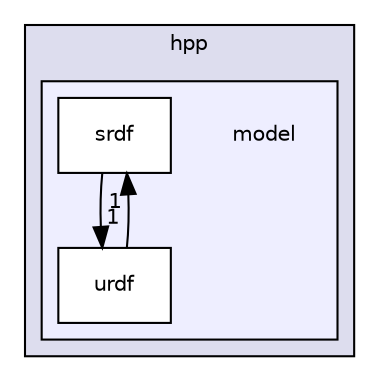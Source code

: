 digraph "model" {
  compound=true
  node [ fontsize="10", fontname="Helvetica"];
  edge [ labelfontsize="10", labelfontname="Helvetica"];
  subgraph clusterdir_766a2b2ecef16448f861b8cf84e3a157 {
    graph [ bgcolor="#ddddee", pencolor="black", label="hpp" fontname="Helvetica", fontsize="10", URL="dir_766a2b2ecef16448f861b8cf84e3a157.html"]
  subgraph clusterdir_d127feb157eb0d2279a65da179d25912 {
    graph [ bgcolor="#eeeeff", pencolor="black", label="" URL="dir_d127feb157eb0d2279a65da179d25912.html"];
    dir_d127feb157eb0d2279a65da179d25912 [shape=plaintext label="model"];
    dir_b6d51be97fd6240084d42b6174a13787 [shape=box label="srdf" color="black" fillcolor="white" style="filled" URL="dir_b6d51be97fd6240084d42b6174a13787.html"];
    dir_9938e0751801fd57e483ed36dbcf1bb9 [shape=box label="urdf" color="black" fillcolor="white" style="filled" URL="dir_9938e0751801fd57e483ed36dbcf1bb9.html"];
  }
  }
  dir_b6d51be97fd6240084d42b6174a13787->dir_9938e0751801fd57e483ed36dbcf1bb9 [headlabel="1", labeldistance=1.5 headhref="dir_000004_000003.html"];
  dir_9938e0751801fd57e483ed36dbcf1bb9->dir_b6d51be97fd6240084d42b6174a13787 [headlabel="1", labeldistance=1.5 headhref="dir_000003_000004.html"];
}
